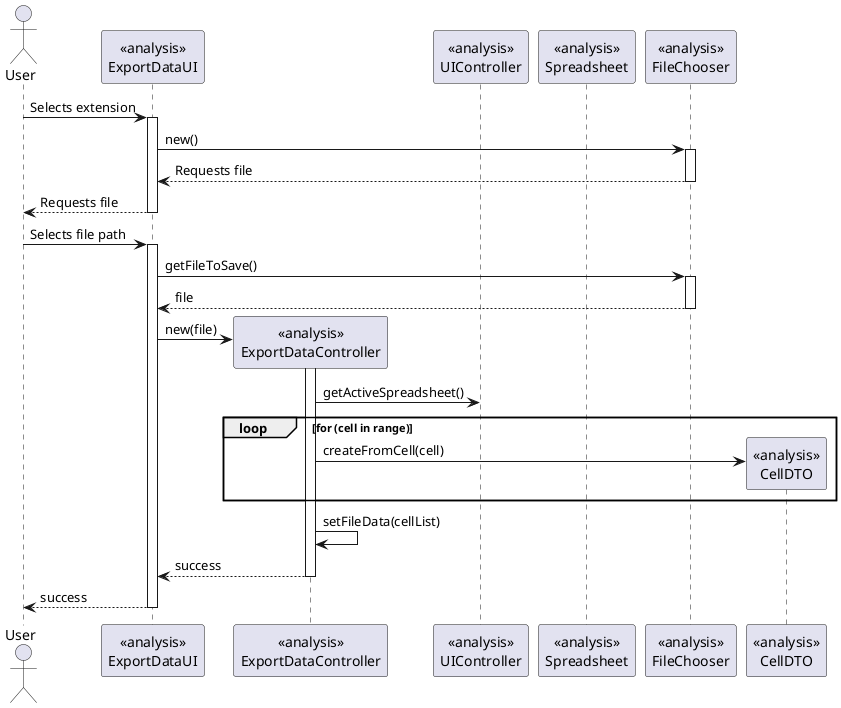 @startuml us084_analysis_export.png

actor User
participant "<<analysis>>\nExportDataUI" as UI
participant "<<analysis>>\nExportDataController" as Controller
participant "<<analysis>>\nUIController" as UIController
participant "<<analysis>>\nSpreadsheet" as Spreadsheet
participant "<<analysis>>\nFileChooser" as FileChooser
participant "<<analysis>>\nCellDTO" as CellDTO

User -> UI : Selects extension
activate UI
UI -> FileChooser : new()
activate FileChooser
UI <-- FileChooser : Requests file
deactivate FileChooser
User <-- UI : Requests file
deactivate UI
User -> UI : Selects file path
activate UI
UI -> FileChooser : getFileToSave()
activate FileChooser
UI <-- FileChooser : file
deactivate FileChooser
create Controller
UI -> Controller : new(file)
activate Controller
Controller -> UIController : getActiveSpreadsheet()
loop for (cell in range)
    create CellDTO
    Controller -> CellDTO : createFromCell(cell)
end
Controller -> Controller : setFileData(cellList)
UI <-- Controller : success
deactivate Controller
User <-- UI : success
deactivate UI


@enduml us084_analysis_export.png
